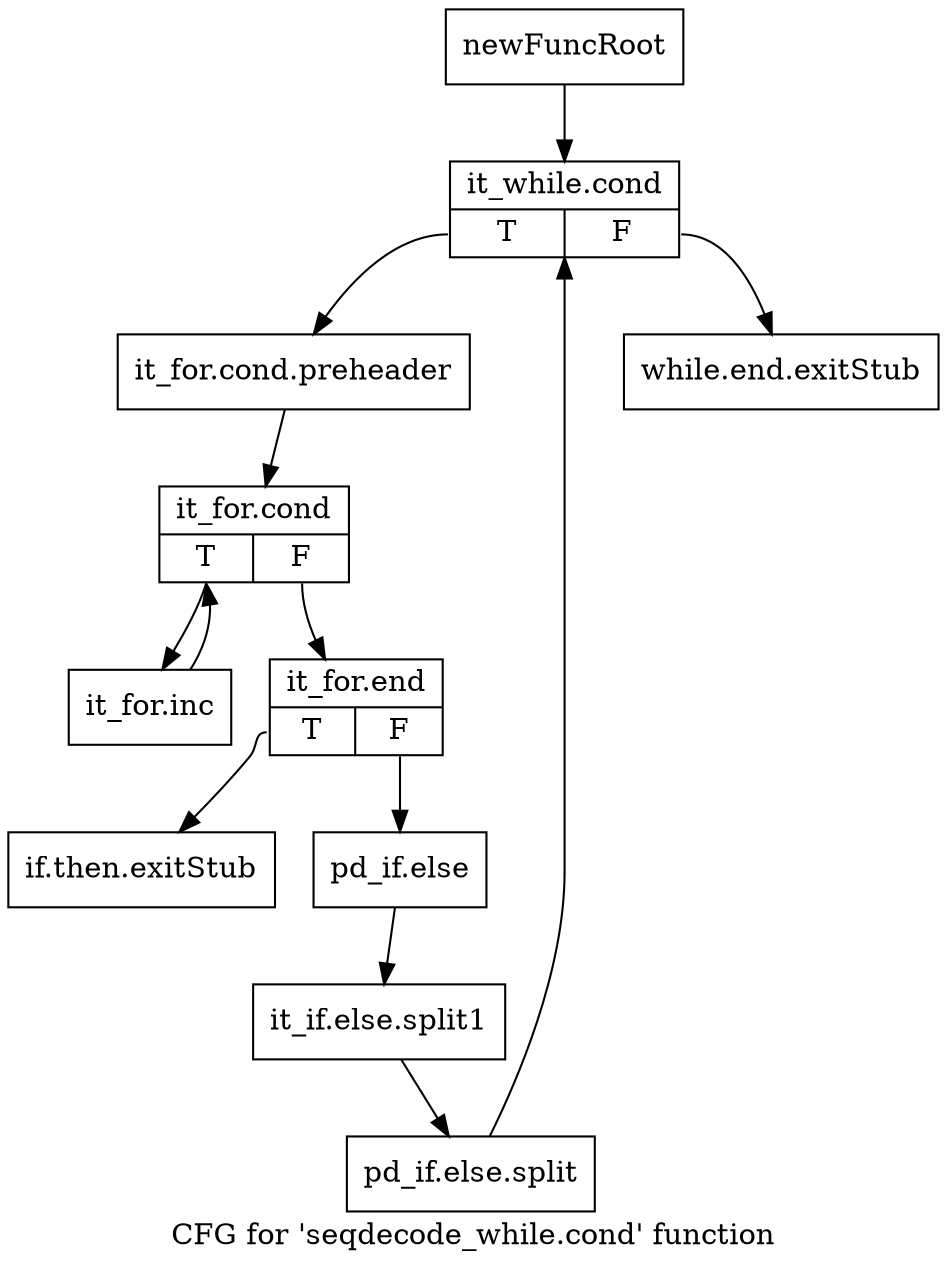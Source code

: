 digraph "CFG for 'seqdecode_while.cond' function" {
	label="CFG for 'seqdecode_while.cond' function";

	Node0x3407090 [shape=record,label="{newFuncRoot}"];
	Node0x3407090 -> Node0x3407180;
	Node0x34070e0 [shape=record,label="{while.end.exitStub}"];
	Node0x3407130 [shape=record,label="{if.then.exitStub}"];
	Node0x3407180 [shape=record,label="{it_while.cond|{<s0>T|<s1>F}}"];
	Node0x3407180:s0 -> Node0x34071d0;
	Node0x3407180:s1 -> Node0x34070e0;
	Node0x34071d0 [shape=record,label="{it_for.cond.preheader}"];
	Node0x34071d0 -> Node0x3407220;
	Node0x3407220 [shape=record,label="{it_for.cond|{<s0>T|<s1>F}}"];
	Node0x3407220:s0 -> Node0x3407310;
	Node0x3407220:s1 -> Node0x3407270;
	Node0x3407270 [shape=record,label="{it_for.end|{<s0>T|<s1>F}}"];
	Node0x3407270:s0 -> Node0x3407130;
	Node0x3407270:s1 -> Node0x34072c0;
	Node0x34072c0 [shape=record,label="{pd_if.else}"];
	Node0x34072c0 -> Node0x3400590;
	Node0x3400590 [shape=record,label="{it_if.else.split1}"];
	Node0x3400590 -> Node0x3703660;
	Node0x3703660 [shape=record,label="{pd_if.else.split}"];
	Node0x3703660 -> Node0x3407180;
	Node0x3407310 [shape=record,label="{it_for.inc}"];
	Node0x3407310 -> Node0x3407220;
}
